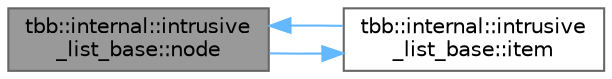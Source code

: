 digraph "tbb::internal::intrusive_list_base::node"
{
 // LATEX_PDF_SIZE
  bgcolor="transparent";
  edge [fontname=Helvetica,fontsize=10,labelfontname=Helvetica,labelfontsize=10];
  node [fontname=Helvetica,fontsize=10,shape=box,height=0.2,width=0.4];
  rankdir="LR";
  Node1 [id="Node000001",label="tbb::internal::intrusive\l_list_base::node",height=0.2,width=0.4,color="gray40", fillcolor="grey60", style="filled", fontcolor="black",tooltip=" "];
  Node1 -> Node2 [id="edge1_Node000001_Node000002",color="steelblue1",style="solid",tooltip=" "];
  Node2 [id="Node000002",label="tbb::internal::intrusive\l_list_base::item",height=0.2,width=0.4,color="grey40", fillcolor="white", style="filled",URL="$classtbb_1_1internal_1_1intrusive__list__base.html#adea820659b3f7d47e676b13d3c15baf6",tooltip=" "];
  Node2 -> Node1 [id="edge2_Node000002_Node000001",color="steelblue1",style="solid",tooltip=" "];
}
